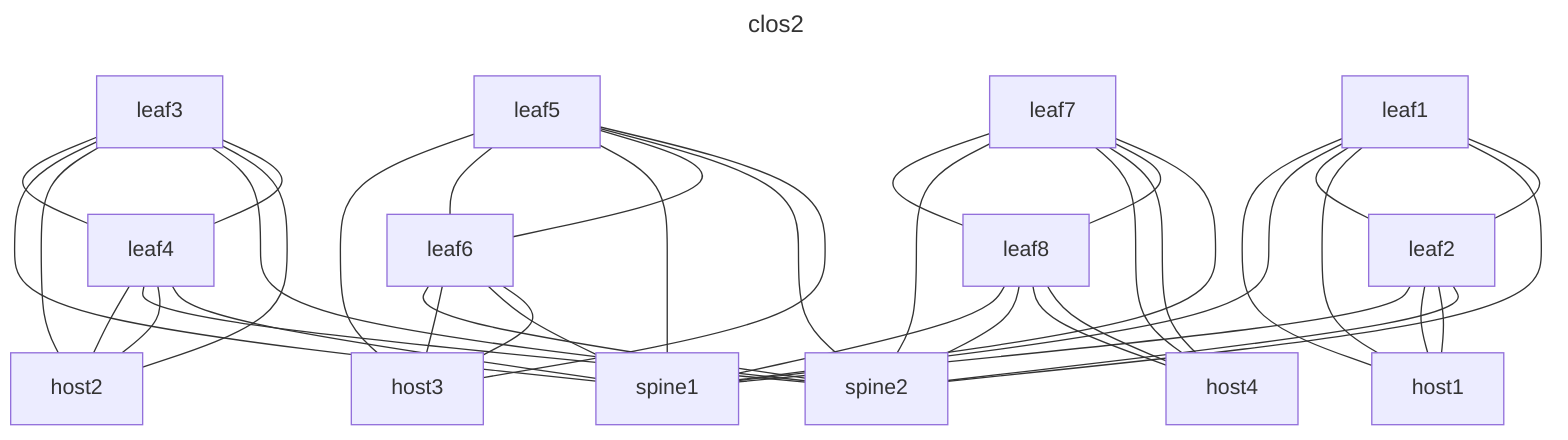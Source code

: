 ---
title: clos2
---
graph TD
  leaf4---host2
  leaf3---leaf4
  leaf5---host3
  leaf5---leaf6
  leaf5---spine1
  leaf6---spine2
  leaf7---leaf8
  leaf7---spine2
  leaf8---spine1
  leaf2---spine1
  leaf3---spine1
  leaf4---spine2
  leaf1---host1
  leaf1---spine1
  leaf3---host2
  leaf6---host3
  leaf7---host4
  leaf7---host4
  leaf1---leaf2
  leaf3---spine2
  leaf5---leaf6
  leaf8---spine2
  leaf1---host1
  leaf1---spine2
  leaf3---host2
  leaf6---spine1
  leaf6---host3
  leaf5---spine2
  leaf7---leaf8
  leaf2---host1
  leaf1---leaf2
  leaf4---host2
  leaf4---spine1
  leaf8---host4
  leaf7---spine1
  leaf2---host1
  leaf2---spine2
  leaf3---leaf4
  leaf5---host3
  leaf8---host4